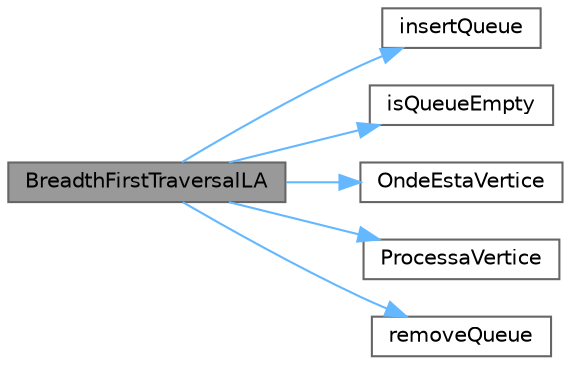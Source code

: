digraph "BreadthFirstTraversalLA"
{
 // LATEX_PDF_SIZE
  bgcolor="transparent";
  edge [fontname=Helvetica,fontsize=10,labelfontname=Helvetica,labelfontsize=10];
  node [fontname=Helvetica,fontsize=10,shape=box,height=0.2,width=0.4];
  rankdir="LR";
  Node1 [id="Node000001",label="BreadthFirstTraversalLA",height=0.2,width=0.4,color="gray40", fillcolor="grey60", style="filled", fontcolor="black",tooltip=" "];
  Node1 -> Node2 [id="edge1_Node000001_Node000002",color="steelblue1",style="solid",tooltip=" "];
  Node2 [id="Node000002",label="insertQueue",height=0.2,width=0.4,color="grey40", fillcolor="white", style="filled",URL="$_fila_8c.html#a6bbb32f32f4a09a8f694c38d7fbba0f0",tooltip=" "];
  Node1 -> Node3 [id="edge2_Node000001_Node000003",color="steelblue1",style="solid",tooltip=" "];
  Node3 [id="Node000003",label="isQueueEmpty",height=0.2,width=0.4,color="grey40", fillcolor="white", style="filled",URL="$_fila_8c.html#a88facf547400b4e545f479b6406887f5",tooltip=" "];
  Node1 -> Node4 [id="edge3_Node000001_Node000004",color="steelblue1",style="solid",tooltip=" "];
  Node4 [id="Node000004",label="OndeEstaVertice",height=0.2,width=0.4,color="grey40", fillcolor="white", style="filled",URL="$_vertice_8c.html#a5835d32d064f5ef0166e13cc57991f46",tooltip=" "];
  Node1 -> Node5 [id="edge4_Node000001_Node000005",color="steelblue1",style="solid",tooltip=" "];
  Node5 [id="Node000005",label="ProcessaVertice",height=0.2,width=0.4,color="grey40", fillcolor="white", style="filled",URL="$_grafo_8c.html#a5f2b99a455cb4d1d5c87d4bdc5ca4d0e",tooltip=" "];
  Node1 -> Node6 [id="edge5_Node000001_Node000006",color="steelblue1",style="solid",tooltip=" "];
  Node6 [id="Node000006",label="removeQueue",height=0.2,width=0.4,color="grey40", fillcolor="white", style="filled",URL="$_fila_8c.html#abc2d4eea6baea7c3cc89ace87090a8b6",tooltip=" "];
}
